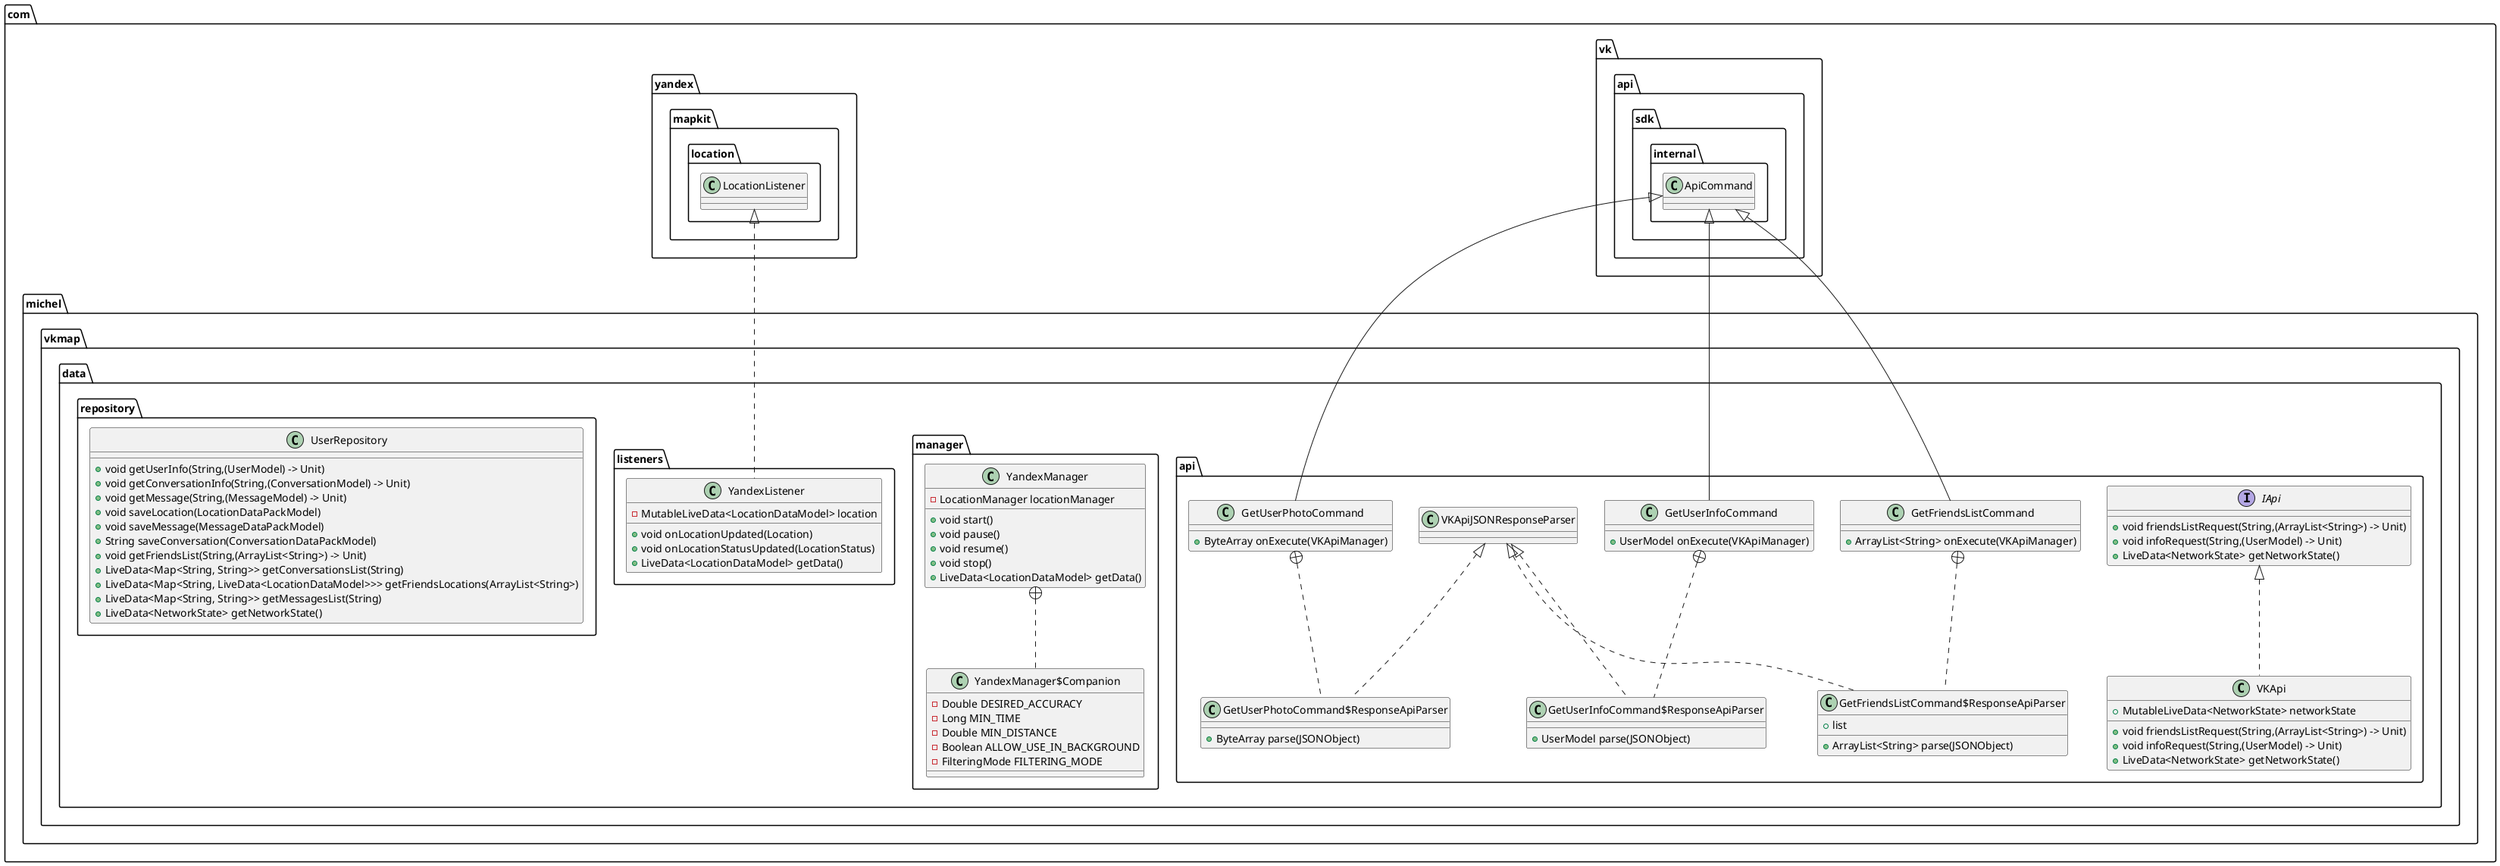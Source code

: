 @startuml
class com.michel.vkmap.data.api.GetFriendsListCommand$ResponseApiParser {
+  list
+ ArrayList<String> parse(JSONObject)
}


class com.michel.vkmap.data.api.GetFriendsListCommand {
+ ArrayList<String> onExecute(VKApiManager)
}


interface com.michel.vkmap.data.api.IApi {
+ void friendsListRequest(String,(ArrayList<String>) -> Unit)
+ void infoRequest(String,(UserModel) -> Unit)
+ LiveData<NetworkState> getNetworkState()
}

class com.michel.vkmap.data.manager.YandexManager$Companion {
- Double DESIRED_ACCURACY
- Long MIN_TIME
- Double MIN_DISTANCE
- Boolean ALLOW_USE_IN_BACKGROUND
- FilteringMode FILTERING_MODE
}

class com.michel.vkmap.data.manager.YandexManager {
- LocationManager locationManager
+ void start()
+ void pause()
+ void resume()
+ void stop()
+ LiveData<LocationDataModel> getData()
}


class com.michel.vkmap.data.api.VKApi {
+ MutableLiveData<NetworkState> networkState
+ void friendsListRequest(String,(ArrayList<String>) -> Unit)
+ void infoRequest(String,(UserModel) -> Unit)
+ LiveData<NetworkState> getNetworkState()
}


class com.michel.vkmap.data.api.GetUserInfoCommand$ResponseApiParser {
+ UserModel parse(JSONObject)
}

class com.michel.vkmap.data.api.GetUserInfoCommand {
+ UserModel onExecute(VKApiManager)
}


class com.michel.vkmap.data.listeners.YandexListener {
- MutableLiveData<LocationDataModel> location
+ void onLocationUpdated(Location)
+ void onLocationStatusUpdated(LocationStatus)
+ LiveData<LocationDataModel> getData()
}



class com.michel.vkmap.data.api.GetUserPhotoCommand$ResponseApiParser {
+ ByteArray parse(JSONObject)
}

class com.michel.vkmap.data.api.GetUserPhotoCommand {
+ ByteArray onExecute(VKApiManager)
}

class com.michel.vkmap.data.repository.UserRepository {
+ void getUserInfo(String,(UserModel) -> Unit)
+ void getConversationInfo(String,(ConversationModel) -> Unit)
+ void getMessage(String,(MessageModel) -> Unit)
+ void saveLocation(LocationDataPackModel)
+ void saveMessage(MessageDataPackModel)
+ String saveConversation(ConversationDataPackModel)
+ void getFriendsList(String,(ArrayList<String>) -> Unit)
+ LiveData<Map<String, String>> getConversationsList(String)
+ LiveData<Map<String, LiveData<LocationDataModel>>> getFriendsLocations(ArrayList<String>)
+ LiveData<Map<String, String>> getMessagesList(String)
+ LiveData<NetworkState> getNetworkState()
}


com.michel.vkmap.data.api.GetFriendsListCommand +.. com.michel.vkmap.data.api.GetFriendsListCommand$ResponseApiParser
com.michel.vkmap.data.api.VKApiJSONResponseParser <|.. com.michel.vkmap.data.api.GetFriendsListCommand$ResponseApiParser
com.vk.api.sdk.internal.ApiCommand <|-- com.michel.vkmap.data.api.GetFriendsListCommand
com.michel.vkmap.data.manager.YandexManager +.. com.michel.vkmap.data.manager.YandexManager$Companion
com.michel.vkmap.data.api.IApi <|.. com.michel.vkmap.data.api.VKApi
com.michel.vkmap.data.api.GetUserInfoCommand +.. com.michel.vkmap.data.api.GetUserInfoCommand$ResponseApiParser
com.michel.vkmap.data.api.VKApiJSONResponseParser <|.. com.michel.vkmap.data.api.GetUserInfoCommand$ResponseApiParser
com.vk.api.sdk.internal.ApiCommand <|-- com.michel.vkmap.data.api.GetUserInfoCommand
com.yandex.mapkit.location.LocationListener <|.. com.michel.vkmap.data.listeners.YandexListener
com.michel.vkmap.data.api.GetUserPhotoCommand +.. com.michel.vkmap.data.api.GetUserPhotoCommand$ResponseApiParser
com.michel.vkmap.data.api.VKApiJSONResponseParser <|.. com.michel.vkmap.data.api.GetUserPhotoCommand$ResponseApiParser
com.vk.api.sdk.internal.ApiCommand <|-- com.michel.vkmap.data.api.GetUserPhotoCommand
@enduml